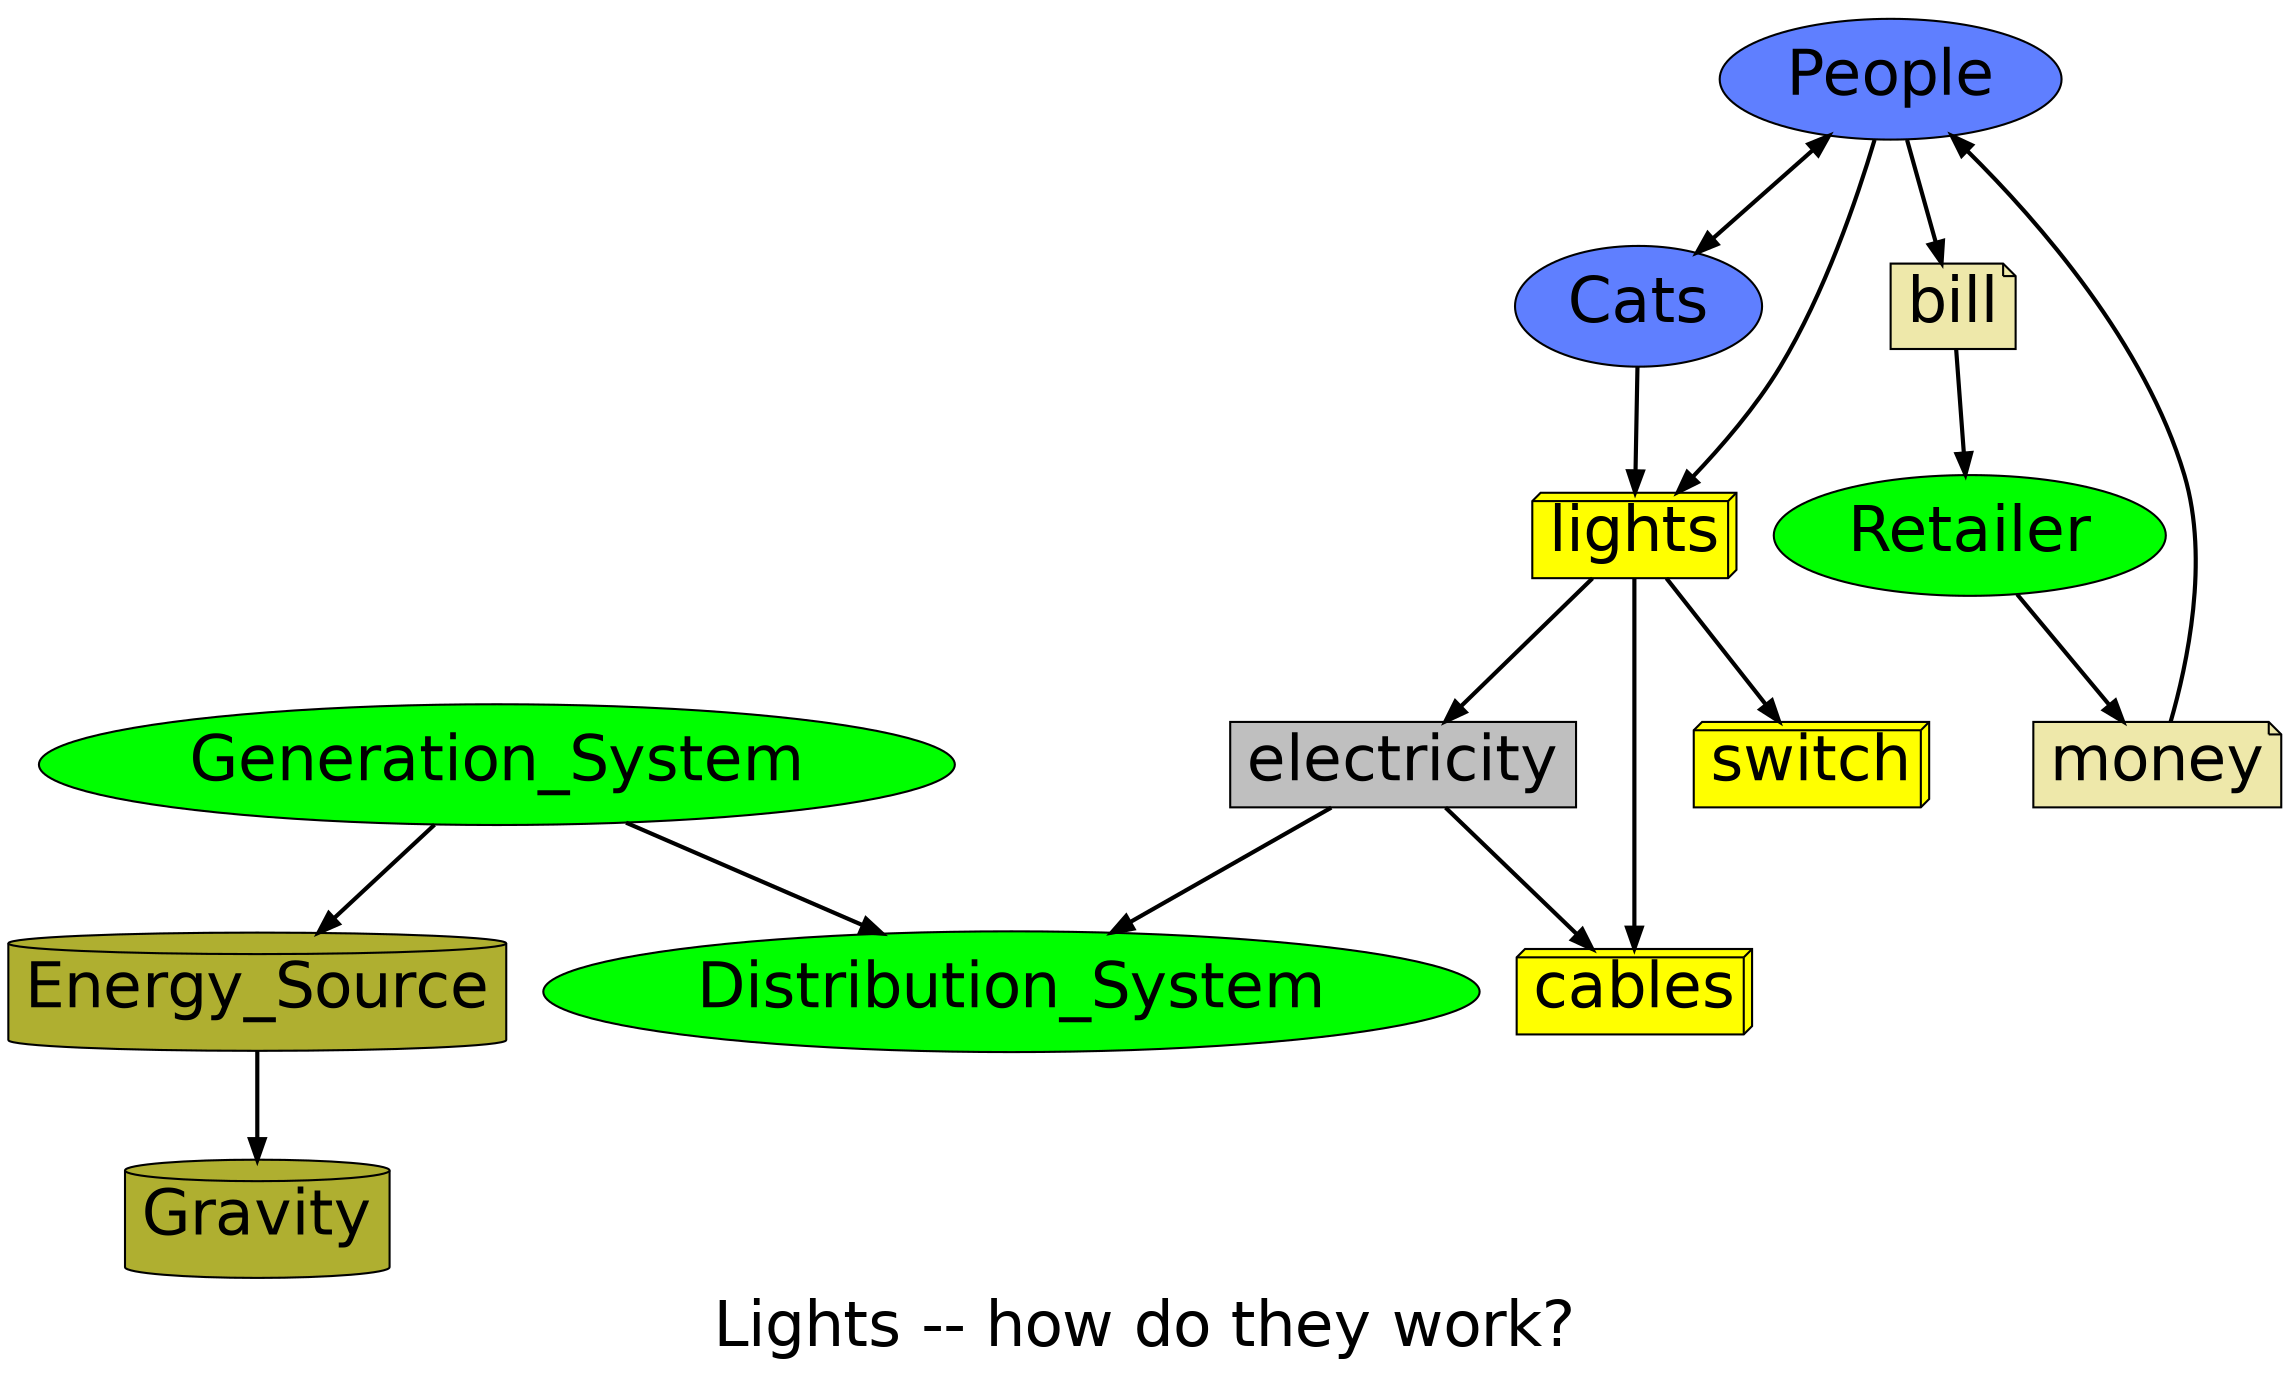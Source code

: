 digraph electricty {
  label="Lights -- how do they work?"
  rankdir="TB"
  compound="true"
  mclimit=10
  overlap="scale" // really for neato layout but doesn't harm dot layout
  splines="true"
  model="subset"

  // ratio="1.7778" // 1080p portrait

  ratio="0.5625" // 1080p landscape

  // defaults for the whole graph
  graph [fontname="helvetica" fontsize="30"]
  edge [fontname="helvetica" fontsize="30" penwidth="2"]
  node [shape="septagon" style="filled" fillcolor="#ff3f00" fontname="helvetica" fontsize="30"]

  { // Classes of humans (eg "real estate agents", "used car salespeople")
    node [shape="ellipse" fillcolor="#5f7fff"]
    Cats
    People
  }

  { // Individual Human actors (actual people with specific names)
    node [shape="ellipse" fillcolor="#afcfff"]
  }

  { // External (3rd party) entities, outside control of the house
    node [shape="ellipse" fillcolor="green"]
    Generation_System
    Distribution_System
    Retailer
  }

  { // External services (eg API gateways) where multiple streams of data from different
    // producer-consumer relationships flow through the same service
    // We model this as a shape using HTML-like labels which means that we can control
    // which "port" on the node an edge can point to.
    // Some of the markup is only available via the SVG renderer, so we may have to
    // generate PNGs _from_ the SVGs instead of directly.
    //

    node [shape="plain" fillcolor="#00ef00"]
    /*
    api_gw           [label=<
      <table cellspacing="0" cellpadding="10">
        <tr><td bgcolor="#003f00"><font color="#00ff00">API-GW</font></td></tr>
        <tr><td port="default">default</td></tr>
      </table> 
    >]
    */
  }

  { // Documents, emails and so forth
    node [shape="note" fillcolor="palegoldenrod"]
    bill
    money
  }

  { // Internal COTS (off the shelf) systems
    node [shape="box3d" fillcolor="palevioletred"]
  }

  { // Monoliths -- big blocks of as-yet unexplored or un-decomposed system
    node [shape="rectangle" fillcolor="grey75"]
    electricity
  }

  { // UI elements like websites
    node [shape="house" fillcolor="#af7f7f"]
  }

  { // Specific (micro) services
    node [shape="component" fillcolor="lightsalmon"]
  }

  { // APIs
    node [shape="cds" fillcolor="#9f9fcf"]
  }

  { // databases
    node [shape="cylinder" fillcolor="yellow"]
  }

  { // User interfaces, like desktop/mobile apps
    node [shape="trapezium" fillcolor="#afcfff"]
  }

  { // data stores / folders
    node [shape="folder" fillcolor="#00af7f"]
  }

  { // logfiles and whatnot
    node [shape="folder" fillcolor="palegoldenrod"]
  }

  { // REDIS
    node [shape="cylinder" fillcolor="orange"]
  }

  { // MQ topics
    node [shape="note" fillcolor="orange1"]
  }

  { // workflow/human-interactive systems -- stuff that is done by eg call centres
    node [shape="rpromoter" fillcolor="#ffdfdf"]
  }

  { // Caches
    node [shape="cylinder" fillcolor="#afaf30"]
    Energy_Source
    Gravity
  }

  { // Hardware
    node [shape="box3d" fillcolor="yellow"]
    lights
    cables
    switch
  }

  lights -> cables
  lights -> electricity
  lights -> switch
  electricity -> cables

  Cats -> lights
  People -> lights
  People -> Cats [dir=both]

  electricity -> Distribution_System
  Generation_System -> Distribution_System
  Retailer -> money -> People
  People -> bill -> Retailer

  Energy_Source

  Generation_System -> Energy_Source -> Gravity

}

// vi:ts=2 sw=2 expandtab ai
